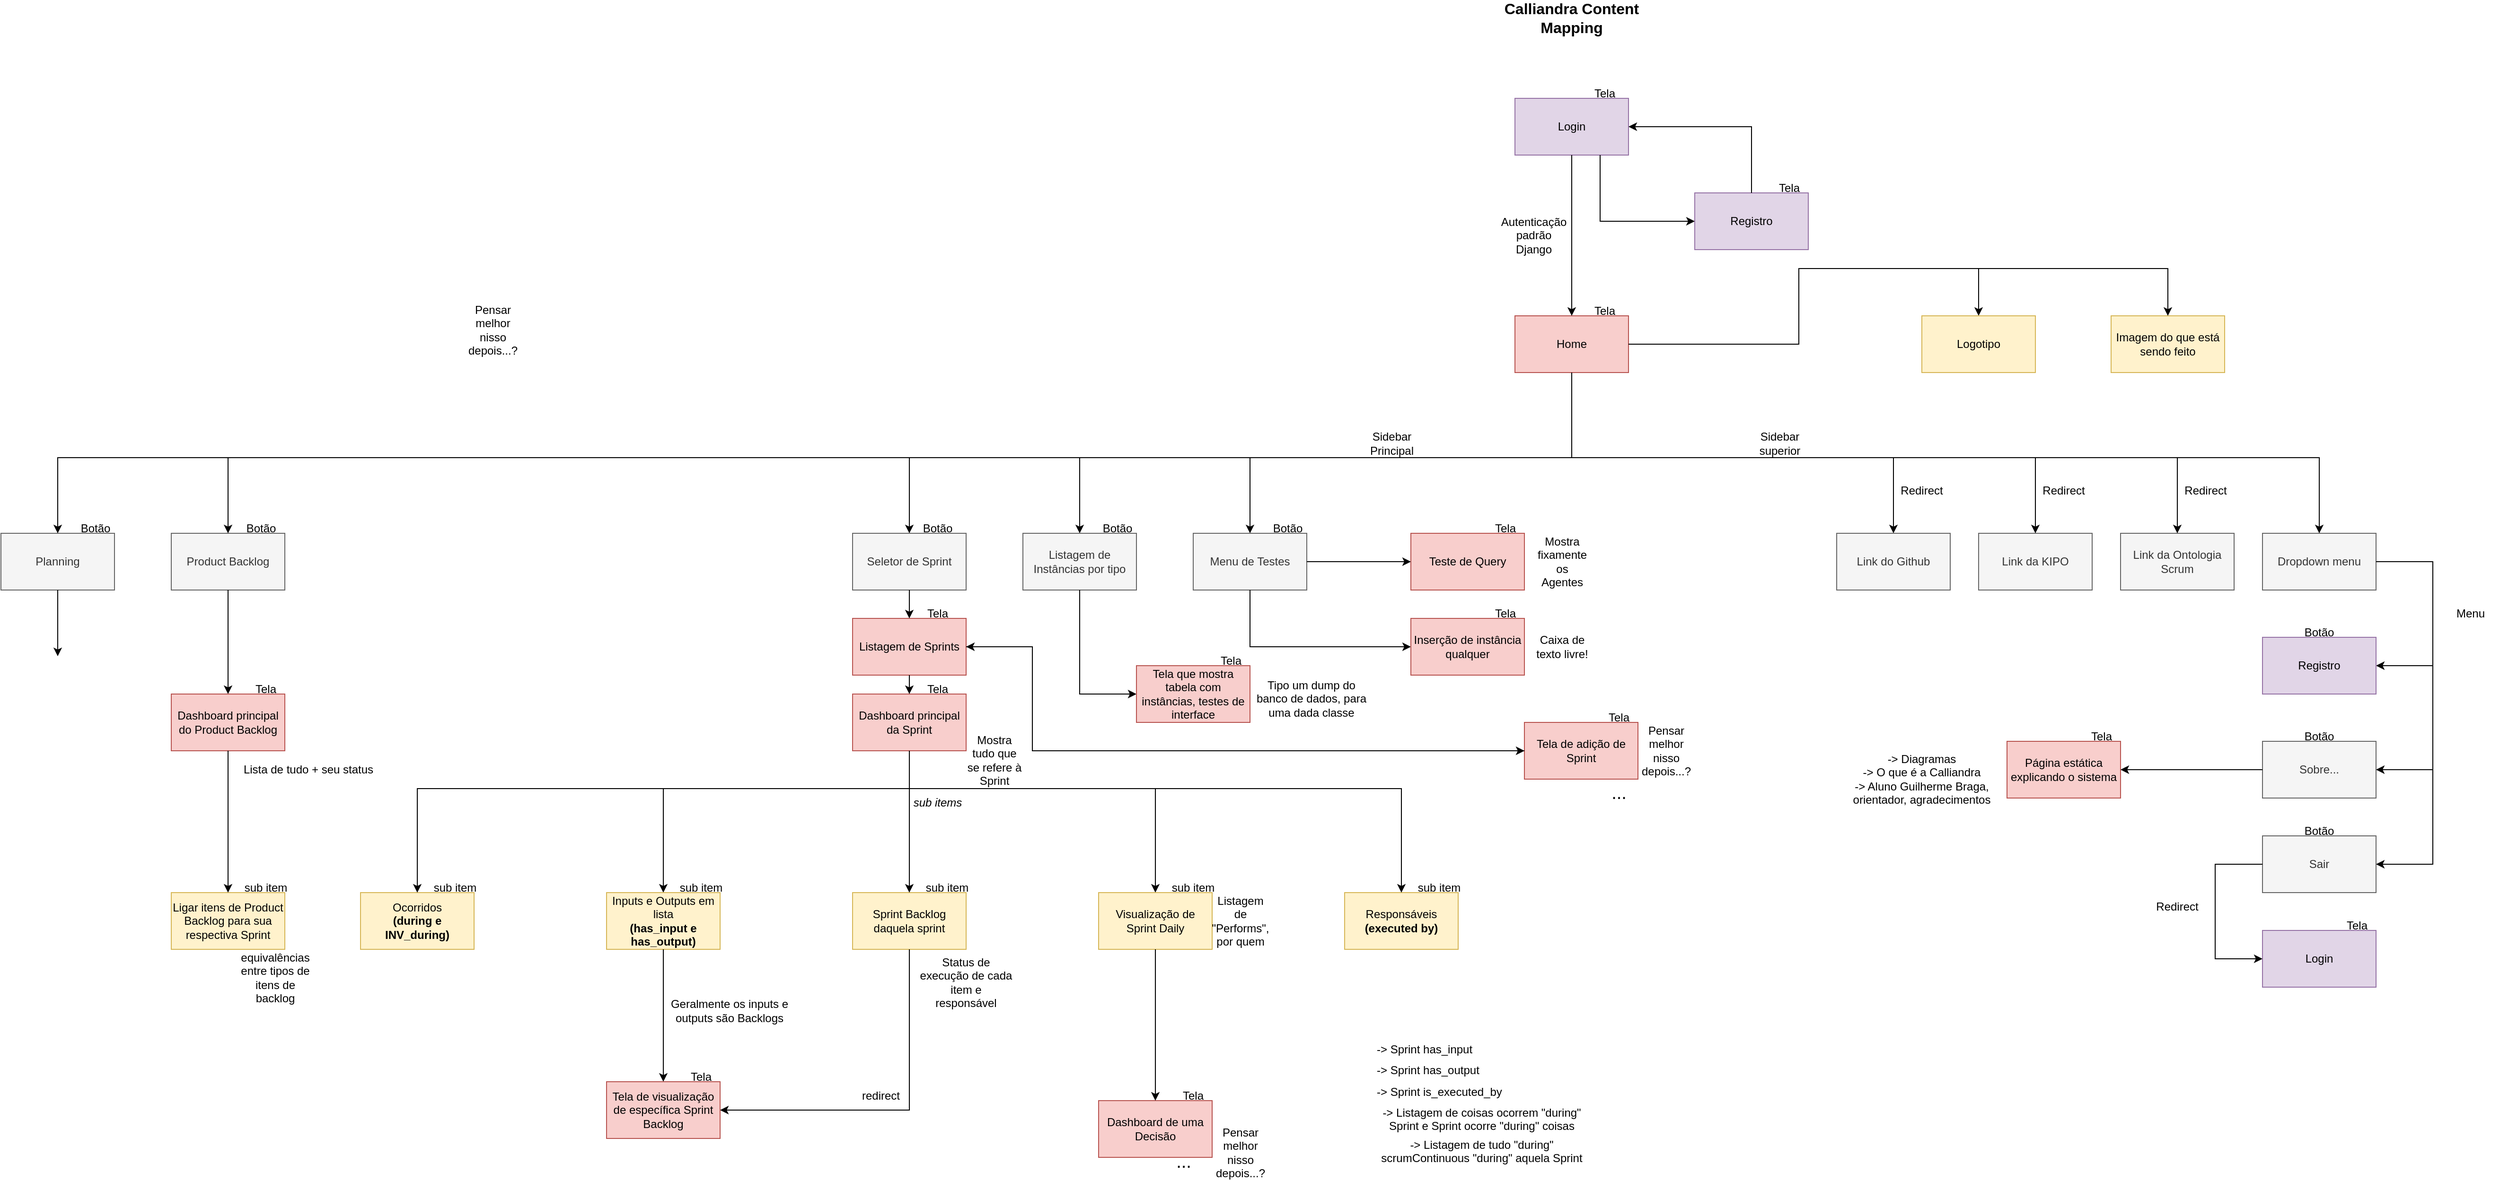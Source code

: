 <mxfile version="19.0.3" type="device"><diagram id="b7dAzLAWhfQxg4Eyz4Rc" name="Page-1"><mxGraphModel dx="3122" dy="865" grid="1" gridSize="10" guides="1" tooltips="1" connect="1" arrows="1" fold="1" page="1" pageScale="1" pageWidth="850" pageHeight="1100" math="0" shadow="0"><root><mxCell id="0"/><mxCell id="1" parent="0"/><mxCell id="BtavQ8YeaMb9K9nqg47P-1" value="Home" style="rounded=0;whiteSpace=wrap;html=1;fillColor=#f8cecc;strokeColor=#b85450;" parent="1" vertex="1"><mxGeometry x="360" y="410" width="120" height="60" as="geometry"/></mxCell><mxCell id="PIFja7N8FGDxPvAs5EFX-1" value="Login" style="rounded=0;whiteSpace=wrap;html=1;fillColor=#e1d5e7;strokeColor=#9673a6;" parent="1" vertex="1"><mxGeometry x="360" y="180" width="120" height="60" as="geometry"/></mxCell><mxCell id="PIFja7N8FGDxPvAs5EFX-2" value="Registro" style="rounded=0;whiteSpace=wrap;html=1;fillColor=#e1d5e7;strokeColor=#9673a6;" parent="1" vertex="1"><mxGeometry x="550" y="280" width="120" height="60" as="geometry"/></mxCell><mxCell id="PIFja7N8FGDxPvAs5EFX-3" value="" style="endArrow=classic;html=1;rounded=0;exitX=0.5;exitY=1;exitDx=0;exitDy=0;entryX=0.5;entryY=0;entryDx=0;entryDy=0;" parent="1" source="PIFja7N8FGDxPvAs5EFX-1" target="BtavQ8YeaMb9K9nqg47P-1" edge="1"><mxGeometry width="50" height="50" relative="1" as="geometry"><mxPoint x="400" y="470" as="sourcePoint"/><mxPoint x="450" y="420" as="targetPoint"/></mxGeometry></mxCell><mxCell id="PIFja7N8FGDxPvAs5EFX-4" value="" style="endArrow=classic;html=1;rounded=0;exitX=0.75;exitY=1;exitDx=0;exitDy=0;entryX=0;entryY=0.5;entryDx=0;entryDy=0;" parent="1" source="PIFja7N8FGDxPvAs5EFX-1" target="PIFja7N8FGDxPvAs5EFX-2" edge="1"><mxGeometry width="50" height="50" relative="1" as="geometry"><mxPoint x="400" y="470" as="sourcePoint"/><mxPoint x="450" y="420" as="targetPoint"/><Array as="points"><mxPoint x="450" y="310"/></Array></mxGeometry></mxCell><mxCell id="PIFja7N8FGDxPvAs5EFX-5" value="" style="endArrow=classic;html=1;rounded=0;entryX=1;entryY=0.5;entryDx=0;entryDy=0;exitX=0.5;exitY=0;exitDx=0;exitDy=0;" parent="1" source="PIFja7N8FGDxPvAs5EFX-2" target="PIFja7N8FGDxPvAs5EFX-1" edge="1"><mxGeometry width="50" height="50" relative="1" as="geometry"><mxPoint x="400" y="470" as="sourcePoint"/><mxPoint x="450" y="420" as="targetPoint"/><Array as="points"><mxPoint x="610" y="210"/></Array></mxGeometry></mxCell><mxCell id="PIFja7N8FGDxPvAs5EFX-6" value="Autenticação padrão Django" style="text;html=1;strokeColor=none;fillColor=none;align=center;verticalAlign=middle;whiteSpace=wrap;rounded=0;" parent="1" vertex="1"><mxGeometry x="350" y="310" width="60" height="30" as="geometry"/></mxCell><mxCell id="PIFja7N8FGDxPvAs5EFX-8" value="" style="endArrow=classic;html=1;rounded=0;exitX=0.5;exitY=1;exitDx=0;exitDy=0;entryX=0.5;entryY=0;entryDx=0;entryDy=0;" parent="1" source="BtavQ8YeaMb9K9nqg47P-1" target="PIFja7N8FGDxPvAs5EFX-14" edge="1"><mxGeometry width="50" height="50" relative="1" as="geometry"><mxPoint x="490" y="460" as="sourcePoint"/><mxPoint x="760" y="630" as="targetPoint"/><Array as="points"><mxPoint x="420" y="560"/><mxPoint x="760" y="560"/></Array></mxGeometry></mxCell><mxCell id="PIFja7N8FGDxPvAs5EFX-9" value="Sidebar superior" style="text;html=1;strokeColor=none;fillColor=none;align=center;verticalAlign=middle;whiteSpace=wrap;rounded=0;" parent="1" vertex="1"><mxGeometry x="610" y="530" width="60" height="30" as="geometry"/></mxCell><mxCell id="PIFja7N8FGDxPvAs5EFX-10" value="" style="endArrow=classic;html=1;rounded=0;exitX=0.5;exitY=1;exitDx=0;exitDy=0;entryX=0.5;entryY=0;entryDx=0;entryDy=0;" parent="1" source="BtavQ8YeaMb9K9nqg47P-1" target="PIFja7N8FGDxPvAs5EFX-13" edge="1"><mxGeometry width="50" height="50" relative="1" as="geometry"><mxPoint x="610" y="430" as="sourcePoint"/><mxPoint x="80" y="630" as="targetPoint"/><Array as="points"><mxPoint x="420" y="560"/><mxPoint x="80" y="560"/></Array></mxGeometry></mxCell><mxCell id="PIFja7N8FGDxPvAs5EFX-12" value="Sidebar Principal" style="text;html=1;strokeColor=none;fillColor=none;align=center;verticalAlign=middle;whiteSpace=wrap;rounded=0;" parent="1" vertex="1"><mxGeometry x="200" y="530" width="60" height="30" as="geometry"/></mxCell><mxCell id="PIFja7N8FGDxPvAs5EFX-13" value="Menu de Testes" style="rounded=0;whiteSpace=wrap;html=1;fillColor=#f5f5f5;fontColor=#333333;strokeColor=#666666;" parent="1" vertex="1"><mxGeometry x="20" y="640" width="120" height="60" as="geometry"/></mxCell><mxCell id="PIFja7N8FGDxPvAs5EFX-14" value="Link do Github" style="rounded=0;whiteSpace=wrap;html=1;fillColor=#f5f5f5;fontColor=#333333;strokeColor=#666666;" parent="1" vertex="1"><mxGeometry x="700" y="640" width="120" height="60" as="geometry"/></mxCell><mxCell id="PIFja7N8FGDxPvAs5EFX-16" value="Link da KIPO" style="rounded=0;whiteSpace=wrap;html=1;fillColor=#f5f5f5;fontColor=#333333;strokeColor=#666666;" parent="1" vertex="1"><mxGeometry x="850" y="640" width="120" height="60" as="geometry"/></mxCell><mxCell id="PIFja7N8FGDxPvAs5EFX-17" value="Link da Ontologia Scrum" style="rounded=0;whiteSpace=wrap;html=1;fillColor=#f5f5f5;fontColor=#333333;strokeColor=#666666;" parent="1" vertex="1"><mxGeometry x="1000" y="640" width="120" height="60" as="geometry"/></mxCell><mxCell id="PIFja7N8FGDxPvAs5EFX-18" value="" style="endArrow=classic;html=1;rounded=0;exitX=0.5;exitY=1;exitDx=0;exitDy=0;entryX=0.5;entryY=0;entryDx=0;entryDy=0;" parent="1" source="BtavQ8YeaMb9K9nqg47P-1" target="PIFja7N8FGDxPvAs5EFX-16" edge="1"><mxGeometry width="50" height="50" relative="1" as="geometry"><mxPoint x="550" y="670" as="sourcePoint"/><mxPoint x="600" y="620" as="targetPoint"/><Array as="points"><mxPoint x="420" y="560"/><mxPoint x="910" y="560"/></Array></mxGeometry></mxCell><mxCell id="PIFja7N8FGDxPvAs5EFX-19" value="" style="endArrow=classic;html=1;rounded=0;exitX=0.5;exitY=1;exitDx=0;exitDy=0;entryX=0.5;entryY=0;entryDx=0;entryDy=0;" parent="1" source="BtavQ8YeaMb9K9nqg47P-1" target="PIFja7N8FGDxPvAs5EFX-17" edge="1"><mxGeometry width="50" height="50" relative="1" as="geometry"><mxPoint x="550" y="670" as="sourcePoint"/><mxPoint x="600" y="620" as="targetPoint"/><Array as="points"><mxPoint x="420" y="560"/><mxPoint x="1060" y="560"/></Array></mxGeometry></mxCell><mxCell id="PIFja7N8FGDxPvAs5EFX-20" value="Dropdown menu" style="rounded=0;whiteSpace=wrap;html=1;fillColor=#f5f5f5;fontColor=#333333;strokeColor=#666666;" parent="1" vertex="1"><mxGeometry x="1150" y="640" width="120" height="60" as="geometry"/></mxCell><mxCell id="PIFja7N8FGDxPvAs5EFX-21" value="" style="endArrow=classic;html=1;rounded=0;exitX=0.5;exitY=1;exitDx=0;exitDy=0;entryX=0.5;entryY=0;entryDx=0;entryDy=0;" parent="1" source="BtavQ8YeaMb9K9nqg47P-1" target="PIFja7N8FGDxPvAs5EFX-20" edge="1"><mxGeometry width="50" height="50" relative="1" as="geometry"><mxPoint x="550" y="670" as="sourcePoint"/><mxPoint x="600" y="620" as="targetPoint"/><Array as="points"><mxPoint x="420" y="560"/><mxPoint x="1210" y="560"/></Array></mxGeometry></mxCell><mxCell id="PIFja7N8FGDxPvAs5EFX-22" value="" style="endArrow=classic;html=1;rounded=0;exitX=1;exitY=0.5;exitDx=0;exitDy=0;entryX=1;entryY=0.5;entryDx=0;entryDy=0;" parent="1" source="PIFja7N8FGDxPvAs5EFX-20" target="PIFja7N8FGDxPvAs5EFX-23" edge="1"><mxGeometry width="50" height="50" relative="1" as="geometry"><mxPoint x="740" y="580" as="sourcePoint"/><mxPoint x="1130" y="760" as="targetPoint"/><Array as="points"><mxPoint x="1330" y="670"/><mxPoint x="1330" y="780"/></Array></mxGeometry></mxCell><mxCell id="PIFja7N8FGDxPvAs5EFX-23" value="Registro" style="rounded=0;whiteSpace=wrap;html=1;fillColor=#e1d5e7;strokeColor=#9673a6;" parent="1" vertex="1"><mxGeometry x="1150" y="750" width="120" height="60" as="geometry"/></mxCell><mxCell id="PIFja7N8FGDxPvAs5EFX-24" value="Sobre..." style="rounded=0;whiteSpace=wrap;html=1;fillColor=#f5f5f5;fontColor=#333333;strokeColor=#666666;" parent="1" vertex="1"><mxGeometry x="1150" y="860" width="120" height="60" as="geometry"/></mxCell><mxCell id="PIFja7N8FGDxPvAs5EFX-25" value="Sair" style="rounded=0;whiteSpace=wrap;html=1;fillColor=#f5f5f5;fontColor=#333333;strokeColor=#666666;" parent="1" vertex="1"><mxGeometry x="1150" y="960" width="120" height="60" as="geometry"/></mxCell><mxCell id="PIFja7N8FGDxPvAs5EFX-26" value="Teste de Query" style="rounded=0;whiteSpace=wrap;html=1;fillColor=#f8cecc;strokeColor=#b85450;" parent="1" vertex="1"><mxGeometry x="250" y="640" width="120" height="60" as="geometry"/></mxCell><mxCell id="PIFja7N8FGDxPvAs5EFX-27" value="" style="endArrow=classic;html=1;rounded=0;exitX=1;exitY=0.5;exitDx=0;exitDy=0;" parent="1" source="PIFja7N8FGDxPvAs5EFX-13" target="PIFja7N8FGDxPvAs5EFX-26" edge="1"><mxGeometry width="50" height="50" relative="1" as="geometry"><mxPoint x="610" y="720" as="sourcePoint"/><mxPoint x="250" y="670" as="targetPoint"/></mxGeometry></mxCell><mxCell id="PIFja7N8FGDxPvAs5EFX-29" value="" style="endArrow=classic;html=1;rounded=0;exitX=0.5;exitY=1;exitDx=0;exitDy=0;" parent="1" source="BtavQ8YeaMb9K9nqg47P-1" target="PIFja7N8FGDxPvAs5EFX-30" edge="1"><mxGeometry width="50" height="50" relative="1" as="geometry"><mxPoint x="-480" y="660" as="sourcePoint"/><mxPoint x="-230" y="550" as="targetPoint"/><Array as="points"><mxPoint x="420" y="560"/><mxPoint x="-100" y="560"/></Array></mxGeometry></mxCell><mxCell id="PIFja7N8FGDxPvAs5EFX-30" value="Listagem de Instâncias por tipo" style="rounded=0;whiteSpace=wrap;html=1;fillColor=#f5f5f5;fontColor=#333333;strokeColor=#666666;" parent="1" vertex="1"><mxGeometry x="-160" y="640" width="120" height="60" as="geometry"/></mxCell><mxCell id="PIFja7N8FGDxPvAs5EFX-31" value="Tipo um dump do banco de dados, para uma dada classe" style="text;html=1;strokeColor=none;fillColor=none;align=center;verticalAlign=middle;whiteSpace=wrap;rounded=0;" parent="1" vertex="1"><mxGeometry x="80" y="790" width="130" height="50" as="geometry"/></mxCell><mxCell id="PIFja7N8FGDxPvAs5EFX-32" value="" style="endArrow=classic;html=1;rounded=0;exitX=0.5;exitY=1;exitDx=0;exitDy=0;entryX=0.5;entryY=0;entryDx=0;entryDy=0;" parent="1" source="BtavQ8YeaMb9K9nqg47P-1" target="PIFja7N8FGDxPvAs5EFX-33" edge="1"><mxGeometry width="50" height="50" relative="1" as="geometry"><mxPoint x="-170" y="480" as="sourcePoint"/><mxPoint x="-310" y="580" as="targetPoint"/><Array as="points"><mxPoint x="420" y="560"/><mxPoint x="-280" y="560"/></Array></mxGeometry></mxCell><mxCell id="PIFja7N8FGDxPvAs5EFX-33" value="Seletor de Sprint" style="rounded=0;whiteSpace=wrap;html=1;fillColor=#f5f5f5;fontColor=#333333;strokeColor=#666666;" parent="1" vertex="1"><mxGeometry x="-340" y="640" width="120" height="60" as="geometry"/></mxCell><mxCell id="PIFja7N8FGDxPvAs5EFX-34" value="Dashboard principal da Sprint" style="rounded=0;whiteSpace=wrap;html=1;fillColor=#f8cecc;strokeColor=#b85450;" parent="1" vertex="1"><mxGeometry x="-340" y="810" width="120" height="60" as="geometry"/></mxCell><mxCell id="PIFja7N8FGDxPvAs5EFX-35" value="Sprint Backlog daquela sprint" style="rounded=0;whiteSpace=wrap;html=1;fillColor=#fff2cc;strokeColor=#d6b656;" parent="1" vertex="1"><mxGeometry x="-340" y="1020" width="120" height="60" as="geometry"/></mxCell><mxCell id="PIFja7N8FGDxPvAs5EFX-37" value="" style="endArrow=classic;html=1;rounded=0;exitX=0.5;exitY=1;exitDx=0;exitDy=0;entryX=0.5;entryY=0;entryDx=0;entryDy=0;" parent="1" source="PIFja7N8FGDxPvAs5EFX-34" target="PIFja7N8FGDxPvAs5EFX-35" edge="1"><mxGeometry width="50" height="50" relative="1" as="geometry"><mxPoint x="190" y="810" as="sourcePoint"/><mxPoint x="240" y="760" as="targetPoint"/></mxGeometry></mxCell><mxCell id="PIFja7N8FGDxPvAs5EFX-38" value="Mostra tudo que se refere à Sprint" style="text;html=1;strokeColor=none;fillColor=none;align=center;verticalAlign=middle;whiteSpace=wrap;rounded=0;" parent="1" vertex="1"><mxGeometry x="-220" y="870" width="60" height="20" as="geometry"/></mxCell><mxCell id="PIFja7N8FGDxPvAs5EFX-39" value="" style="endArrow=classic;html=1;rounded=0;exitX=0.5;exitY=1;exitDx=0;exitDy=0;entryX=0.5;entryY=0;entryDx=0;entryDy=0;" parent="1" source="PIFja7N8FGDxPvAs5EFX-34" target="PIFja7N8FGDxPvAs5EFX-49" edge="1"><mxGeometry width="50" height="50" relative="1" as="geometry"><mxPoint x="190" y="890" as="sourcePoint"/><mxPoint x="-40" y="910" as="targetPoint"/><Array as="points"><mxPoint x="-280" y="910"/><mxPoint x="-20" y="910"/></Array></mxGeometry></mxCell><mxCell id="PIFja7N8FGDxPvAs5EFX-41" value="Product Backlog" style="rounded=0;whiteSpace=wrap;html=1;fillColor=#f5f5f5;fontColor=#333333;strokeColor=#666666;" parent="1" vertex="1"><mxGeometry x="-1060" y="640" width="120" height="60" as="geometry"/></mxCell><mxCell id="PIFja7N8FGDxPvAs5EFX-42" value="" style="endArrow=classic;html=1;rounded=0;exitX=0.5;exitY=1;exitDx=0;exitDy=0;entryX=0.5;entryY=0;entryDx=0;entryDy=0;" parent="1" source="BtavQ8YeaMb9K9nqg47P-1" target="PIFja7N8FGDxPvAs5EFX-41" edge="1"><mxGeometry width="50" height="50" relative="1" as="geometry"><mxPoint x="-90" y="900" as="sourcePoint"/><mxPoint x="-40" y="850" as="targetPoint"/><Array as="points"><mxPoint x="420" y="560"/><mxPoint x="-1000" y="560"/></Array></mxGeometry></mxCell><mxCell id="PIFja7N8FGDxPvAs5EFX-43" value="" style="endArrow=classic;html=1;rounded=0;exitX=0.5;exitY=1;exitDx=0;exitDy=0;entryX=0;entryY=0.5;entryDx=0;entryDy=0;" parent="1" source="PIFja7N8FGDxPvAs5EFX-13" target="PIFja7N8FGDxPvAs5EFX-44" edge="1"><mxGeometry width="50" height="50" relative="1" as="geometry"><mxPoint x="-90" y="900" as="sourcePoint"/><mxPoint x="190" y="760" as="targetPoint"/><Array as="points"><mxPoint x="80" y="760"/></Array></mxGeometry></mxCell><mxCell id="PIFja7N8FGDxPvAs5EFX-44" value="Inserção de instância qualquer" style="rounded=0;whiteSpace=wrap;html=1;fillColor=#f8cecc;strokeColor=#b85450;" parent="1" vertex="1"><mxGeometry x="250" y="730" width="120" height="60" as="geometry"/></mxCell><mxCell id="PIFja7N8FGDxPvAs5EFX-45" value="Caixa de texto livre!" style="text;html=1;strokeColor=none;fillColor=none;align=center;verticalAlign=middle;whiteSpace=wrap;rounded=0;" parent="1" vertex="1"><mxGeometry x="380" y="745" width="60" height="30" as="geometry"/></mxCell><mxCell id="PIFja7N8FGDxPvAs5EFX-47" value="Status de execução de cada item e responsável" style="text;html=1;strokeColor=none;fillColor=none;align=center;verticalAlign=middle;whiteSpace=wrap;rounded=0;" parent="1" vertex="1"><mxGeometry x="-270" y="1100" width="100" height="30" as="geometry"/></mxCell><mxCell id="PIFja7N8FGDxPvAs5EFX-48" value="Planning" style="rounded=0;whiteSpace=wrap;html=1;fillColor=#f5f5f5;fontColor=#333333;strokeColor=#666666;" parent="1" vertex="1"><mxGeometry x="-1240" y="640" width="120" height="60" as="geometry"/></mxCell><mxCell id="PIFja7N8FGDxPvAs5EFX-49" value="Visualização de Sprint Daily" style="rounded=0;whiteSpace=wrap;html=1;fillColor=#fff2cc;strokeColor=#d6b656;" parent="1" vertex="1"><mxGeometry x="-80" y="1020" width="120" height="60" as="geometry"/></mxCell><mxCell id="PIFja7N8FGDxPvAs5EFX-50" value="sub items" style="text;html=1;strokeColor=none;fillColor=none;align=center;verticalAlign=middle;whiteSpace=wrap;rounded=0;fontStyle=2" parent="1" vertex="1"><mxGeometry x="-280" y="910" width="60" height="30" as="geometry"/></mxCell><mxCell id="PIFja7N8FGDxPvAs5EFX-51" value="Listagem de &quot;Performs&quot;, por quem" style="text;html=1;strokeColor=none;fillColor=none;align=center;verticalAlign=middle;whiteSpace=wrap;rounded=0;" parent="1" vertex="1"><mxGeometry x="40" y="1035" width="60" height="30" as="geometry"/></mxCell><mxCell id="PIFja7N8FGDxPvAs5EFX-52" value="Dashboard de uma Decisão" style="rounded=0;whiteSpace=wrap;html=1;fillColor=#f8cecc;strokeColor=#b85450;" parent="1" vertex="1"><mxGeometry x="-80" y="1240" width="120" height="60" as="geometry"/></mxCell><mxCell id="PIFja7N8FGDxPvAs5EFX-53" value="" style="endArrow=classic;html=1;rounded=0;exitX=0.5;exitY=1;exitDx=0;exitDy=0;entryX=0.5;entryY=0;entryDx=0;entryDy=0;" parent="1" source="PIFja7N8FGDxPvAs5EFX-49" target="PIFja7N8FGDxPvAs5EFX-52" edge="1"><mxGeometry width="50" height="50" relative="1" as="geometry"><mxPoint x="-160" y="930" as="sourcePoint"/><mxPoint x="-110" y="880" as="targetPoint"/></mxGeometry></mxCell><mxCell id="PIFja7N8FGDxPvAs5EFX-56" value="Mostra fixamente os Agentes" style="text;html=1;strokeColor=none;fillColor=none;align=center;verticalAlign=middle;whiteSpace=wrap;rounded=0;" parent="1" vertex="1"><mxGeometry x="380" y="655" width="60" height="30" as="geometry"/></mxCell><mxCell id="PIFja7N8FGDxPvAs5EFX-57" value="" style="endArrow=classic;html=1;rounded=0;entryX=1;entryY=0.5;entryDx=0;entryDy=0;exitX=1;exitY=0.5;exitDx=0;exitDy=0;" parent="1" source="PIFja7N8FGDxPvAs5EFX-20" target="PIFja7N8FGDxPvAs5EFX-24" edge="1"><mxGeometry width="50" height="50" relative="1" as="geometry"><mxPoint x="850" y="800" as="sourcePoint"/><mxPoint x="900" y="750" as="targetPoint"/><Array as="points"><mxPoint x="1330" y="670"/><mxPoint x="1330" y="890"/></Array></mxGeometry></mxCell><mxCell id="PIFja7N8FGDxPvAs5EFX-60" value="" style="endArrow=classic;html=1;rounded=0;exitX=1;exitY=0.5;exitDx=0;exitDy=0;entryX=1;entryY=0.5;entryDx=0;entryDy=0;" parent="1" source="PIFja7N8FGDxPvAs5EFX-20" target="PIFja7N8FGDxPvAs5EFX-25" edge="1"><mxGeometry width="50" height="50" relative="1" as="geometry"><mxPoint x="850" y="700" as="sourcePoint"/><mxPoint x="900" y="650" as="targetPoint"/><Array as="points"><mxPoint x="1330" y="670"/><mxPoint x="1330" y="990"/></Array></mxGeometry></mxCell><mxCell id="PIFja7N8FGDxPvAs5EFX-61" value="Login" style="rounded=0;whiteSpace=wrap;html=1;fillColor=#e1d5e7;strokeColor=#9673a6;" parent="1" vertex="1"><mxGeometry x="1150" y="1060" width="120" height="60" as="geometry"/></mxCell><mxCell id="PIFja7N8FGDxPvAs5EFX-62" value="" style="endArrow=classic;html=1;rounded=0;exitX=0;exitY=0.5;exitDx=0;exitDy=0;entryX=0;entryY=0.5;entryDx=0;entryDy=0;" parent="1" source="PIFja7N8FGDxPvAs5EFX-25" target="PIFja7N8FGDxPvAs5EFX-61" edge="1"><mxGeometry width="50" height="50" relative="1" as="geometry"><mxPoint x="850" y="800" as="sourcePoint"/><mxPoint x="900" y="750" as="targetPoint"/><Array as="points"><mxPoint x="1100" y="990"/><mxPoint x="1100" y="1090"/></Array></mxGeometry></mxCell><mxCell id="PIFja7N8FGDxPvAs5EFX-63" value="Página estática explicando o sistema" style="rounded=0;whiteSpace=wrap;html=1;fillColor=#f8cecc;strokeColor=#b85450;" parent="1" vertex="1"><mxGeometry x="880" y="860" width="120" height="60" as="geometry"/></mxCell><mxCell id="PIFja7N8FGDxPvAs5EFX-64" value="" style="endArrow=classic;html=1;rounded=0;exitX=0;exitY=0.5;exitDx=0;exitDy=0;entryX=1;entryY=0.5;entryDx=0;entryDy=0;" parent="1" source="PIFja7N8FGDxPvAs5EFX-24" target="PIFja7N8FGDxPvAs5EFX-63" edge="1"><mxGeometry width="50" height="50" relative="1" as="geometry"><mxPoint x="850" y="800" as="sourcePoint"/><mxPoint x="900" y="750" as="targetPoint"/></mxGeometry></mxCell><mxCell id="PIFja7N8FGDxPvAs5EFX-65" value="-&amp;gt; Diagramas&lt;br&gt;-&amp;gt; O que é a Calliandra&lt;br&gt;-&amp;gt; Aluno Guilherme Braga, orientador, agradecimentos" style="text;html=1;strokeColor=none;fillColor=none;align=center;verticalAlign=middle;whiteSpace=wrap;rounded=0;" parent="1" vertex="1"><mxGeometry x="710" y="840" width="160" height="120" as="geometry"/></mxCell><mxCell id="PIFja7N8FGDxPvAs5EFX-66" value="Redirect" style="text;html=1;strokeColor=none;fillColor=none;align=center;verticalAlign=middle;whiteSpace=wrap;rounded=0;" parent="1" vertex="1"><mxGeometry x="1030" y="1020" width="60" height="30" as="geometry"/></mxCell><mxCell id="PIFja7N8FGDxPvAs5EFX-67" value="Redirect" style="text;html=1;strokeColor=none;fillColor=none;align=center;verticalAlign=middle;whiteSpace=wrap;rounded=0;" parent="1" vertex="1"><mxGeometry x="760" y="580" width="60" height="30" as="geometry"/></mxCell><mxCell id="PIFja7N8FGDxPvAs5EFX-68" value="Redirect" style="text;html=1;strokeColor=none;fillColor=none;align=center;verticalAlign=middle;whiteSpace=wrap;rounded=0;" parent="1" vertex="1"><mxGeometry x="910" y="580" width="60" height="30" as="geometry"/></mxCell><mxCell id="PIFja7N8FGDxPvAs5EFX-69" value="Redirect" style="text;html=1;strokeColor=none;fillColor=none;align=center;verticalAlign=middle;whiteSpace=wrap;rounded=0;" parent="1" vertex="1"><mxGeometry x="1060" y="580" width="60" height="30" as="geometry"/></mxCell><mxCell id="PIFja7N8FGDxPvAs5EFX-70" value="Menu" style="text;html=1;strokeColor=none;fillColor=none;align=center;verticalAlign=middle;whiteSpace=wrap;rounded=0;" parent="1" vertex="1"><mxGeometry x="1340" y="710" width="60" height="30" as="geometry"/></mxCell><mxCell id="PIFja7N8FGDxPvAs5EFX-71" value="Botão" style="text;html=1;strokeColor=none;fillColor=none;align=center;verticalAlign=middle;whiteSpace=wrap;rounded=0;" parent="1" vertex="1"><mxGeometry x="1180" y="730" width="60" height="30" as="geometry"/></mxCell><mxCell id="PIFja7N8FGDxPvAs5EFX-72" value="Botão" style="text;html=1;strokeColor=none;fillColor=none;align=center;verticalAlign=middle;whiteSpace=wrap;rounded=0;" parent="1" vertex="1"><mxGeometry x="1180" y="840" width="60" height="30" as="geometry"/></mxCell><mxCell id="PIFja7N8FGDxPvAs5EFX-73" value="Botão" style="text;html=1;strokeColor=none;fillColor=none;align=center;verticalAlign=middle;whiteSpace=wrap;rounded=0;" parent="1" vertex="1"><mxGeometry x="1180" y="940" width="60" height="30" as="geometry"/></mxCell><mxCell id="PIFja7N8FGDxPvAs5EFX-74" value="Botão" style="text;html=1;strokeColor=none;fillColor=none;align=center;verticalAlign=middle;whiteSpace=wrap;rounded=0;" parent="1" vertex="1"><mxGeometry x="90" y="620" width="60" height="30" as="geometry"/></mxCell><mxCell id="PIFja7N8FGDxPvAs5EFX-75" value="Botão" style="text;html=1;strokeColor=none;fillColor=none;align=center;verticalAlign=middle;whiteSpace=wrap;rounded=0;" parent="1" vertex="1"><mxGeometry x="-90" y="620" width="60" height="30" as="geometry"/></mxCell><mxCell id="PIFja7N8FGDxPvAs5EFX-76" value="Botão" style="text;html=1;strokeColor=none;fillColor=none;align=center;verticalAlign=middle;whiteSpace=wrap;rounded=0;" parent="1" vertex="1"><mxGeometry x="-280" y="620" width="60" height="30" as="geometry"/></mxCell><mxCell id="PIFja7N8FGDxPvAs5EFX-77" value="Botão" style="text;html=1;strokeColor=none;fillColor=none;align=center;verticalAlign=middle;whiteSpace=wrap;rounded=0;" parent="1" vertex="1"><mxGeometry x="-995" y="620" width="60" height="30" as="geometry"/></mxCell><mxCell id="PIFja7N8FGDxPvAs5EFX-78" value="" style="endArrow=classic;html=1;rounded=0;exitX=0.5;exitY=1;exitDx=0;exitDy=0;" parent="1" source="PIFja7N8FGDxPvAs5EFX-30" edge="1"><mxGeometry width="50" height="50" relative="1" as="geometry"><mxPoint x="90" y="650" as="sourcePoint"/><mxPoint x="-40" y="810" as="targetPoint"/><Array as="points"><mxPoint x="-100" y="810"/></Array></mxGeometry></mxCell><mxCell id="PIFja7N8FGDxPvAs5EFX-79" value="Tela que mostra tabela com instâncias, testes de interface" style="rounded=0;whiteSpace=wrap;html=1;fillColor=#f8cecc;strokeColor=#b85450;" parent="1" vertex="1"><mxGeometry x="-40" y="780" width="120" height="60" as="geometry"/></mxCell><mxCell id="PIFja7N8FGDxPvAs5EFX-80" value="Tela" style="text;html=1;strokeColor=none;fillColor=none;align=center;verticalAlign=middle;whiteSpace=wrap;rounded=0;" parent="1" vertex="1"><mxGeometry x="-280" y="790" width="60" height="30" as="geometry"/></mxCell><mxCell id="PIFja7N8FGDxPvAs5EFX-81" value="Tela" style="text;html=1;strokeColor=none;fillColor=none;align=center;verticalAlign=middle;whiteSpace=wrap;rounded=0;" parent="1" vertex="1"><mxGeometry x="30" y="760" width="60" height="30" as="geometry"/></mxCell><mxCell id="PIFja7N8FGDxPvAs5EFX-82" value="Tela" style="text;html=1;strokeColor=none;fillColor=none;align=center;verticalAlign=middle;whiteSpace=wrap;rounded=0;" parent="1" vertex="1"><mxGeometry x="320" y="710" width="60" height="30" as="geometry"/></mxCell><mxCell id="PIFja7N8FGDxPvAs5EFX-83" value="Tela" style="text;html=1;strokeColor=none;fillColor=none;align=center;verticalAlign=middle;whiteSpace=wrap;rounded=0;" parent="1" vertex="1"><mxGeometry x="320" y="620" width="60" height="30" as="geometry"/></mxCell><mxCell id="PIFja7N8FGDxPvAs5EFX-84" value="" style="endArrow=classic;html=1;rounded=0;exitX=0.5;exitY=1;exitDx=0;exitDy=0;entryX=0.5;entryY=0;entryDx=0;entryDy=0;" parent="1" source="BtavQ8YeaMb9K9nqg47P-1" target="PIFja7N8FGDxPvAs5EFX-48" edge="1"><mxGeometry width="50" height="50" relative="1" as="geometry"><mxPoint x="-180" y="840" as="sourcePoint"/><mxPoint x="-130" y="790" as="targetPoint"/><Array as="points"><mxPoint x="420" y="560"/><mxPoint x="-640" y="560"/><mxPoint x="-1180" y="560"/></Array></mxGeometry></mxCell><mxCell id="PIFja7N8FGDxPvAs5EFX-85" value="Botão" style="text;html=1;strokeColor=none;fillColor=none;align=center;verticalAlign=middle;whiteSpace=wrap;rounded=0;" parent="1" vertex="1"><mxGeometry x="-1170" y="620" width="60" height="30" as="geometry"/></mxCell><mxCell id="PIFja7N8FGDxPvAs5EFX-86" value="&lt;br&gt;&lt;br&gt;&lt;br&gt;&lt;table data-tagsearch-path=&quot;kipo_playground/views.py&quot; data-tagsearch-lang=&quot;Python&quot; data-paste-markdown-skip=&quot;&quot; data-tab-size=&quot;8&quot; class=&quot;highlight tab-size js-file-line-container js-code-nav-container js-tagsearch-file js-search-container&quot; data-hpc=&quot;&quot;&gt;&lt;tbody&gt;&lt;tr&gt;&lt;td class=&quot;blob-code blob-code-inner js-file-line&quot; id=&quot;LC18&quot;&gt;&lt;span class=&quot;pl-c&quot;&gt;-&amp;gt; Sprint has_input&lt;/span&gt;&lt;/td&gt;        &lt;/tr&gt;        &lt;tr&gt;          &lt;/tr&gt;&lt;/tbody&gt;&lt;/table&gt;&lt;table data-tagsearch-path=&quot;kipo_playground/views.py&quot; data-tagsearch-lang=&quot;Python&quot; data-paste-markdown-skip=&quot;&quot; data-tab-size=&quot;8&quot; class=&quot;highlight tab-size js-file-line-container js-code-nav-container js-tagsearch-file js-search-container&quot; data-hpc=&quot;&quot;&gt;&lt;tbody&gt;&lt;tr&gt;&lt;td class=&quot;blob-code blob-code-inner js-file-line&quot; id=&quot;LC19&quot;&gt;&lt;span class=&quot;pl-c&quot;&gt;-&amp;gt; Sprint has_output&lt;/span&gt;&lt;/td&gt;        &lt;/tr&gt;        &lt;tr&gt;          &lt;/tr&gt;&lt;/tbody&gt;&lt;/table&gt;&lt;table data-tagsearch-path=&quot;kipo_playground/views.py&quot; data-tagsearch-lang=&quot;Python&quot; data-paste-markdown-skip=&quot;&quot; data-tab-size=&quot;8&quot; class=&quot;highlight tab-size js-file-line-container js-code-nav-container js-tagsearch-file js-search-container&quot; data-hpc=&quot;&quot;&gt;&lt;tbody&gt;&lt;tr&gt;&lt;td class=&quot;blob-code blob-code-inner js-file-line&quot; id=&quot;LC20&quot;&gt;&lt;span class=&quot;pl-c&quot;&gt;-&amp;gt; Sprint is_executed_by&lt;/span&gt;&lt;/td&gt;        &lt;/tr&gt;        &lt;tr&gt;          &lt;/tr&gt;&lt;/tbody&gt;&lt;/table&gt;&lt;table data-tagsearch-path=&quot;kipo_playground/views.py&quot; data-tagsearch-lang=&quot;Python&quot; data-paste-markdown-skip=&quot;&quot; data-tab-size=&quot;8&quot; class=&quot;highlight tab-size js-file-line-container js-code-nav-container js-tagsearch-file js-search-container&quot; data-hpc=&quot;&quot;&gt;&lt;tbody&gt;&lt;tr&gt;&lt;td class=&quot;blob-code blob-code-inner js-file-line&quot; id=&quot;LC21&quot;&gt;&lt;span class=&quot;pl-c&quot;&gt;-&amp;gt; Listagem de coisas ocorrem &quot;during&quot; Sprint e Sprint ocorre &quot;during&quot; coisas&lt;/span&gt;&lt;/td&gt;        &lt;/tr&gt;        &lt;tr&gt;          &lt;/tr&gt;&lt;/tbody&gt;&lt;/table&gt;-&amp;gt; Listagem de tudo &quot;during&quot; scrumContinuous &quot;during&quot; aquela Sprint" style="text;html=1;strokeColor=none;fillColor=none;align=center;verticalAlign=middle;whiteSpace=wrap;rounded=0;" parent="1" vertex="1"><mxGeometry x="210" y="1170" width="230" height="100" as="geometry"/></mxCell><mxCell id="PIFja7N8FGDxPvAs5EFX-87" value="" style="endArrow=classic;html=1;rounded=0;exitX=0.5;exitY=1;exitDx=0;exitDy=0;entryX=0.5;entryY=0;entryDx=0;entryDy=0;" parent="1" source="PIFja7N8FGDxPvAs5EFX-41" target="PIFja7N8FGDxPvAs5EFX-88" edge="1"><mxGeometry width="50" height="50" relative="1" as="geometry"><mxPoint x="-720" y="730" as="sourcePoint"/><mxPoint x="-1080" y="760" as="targetPoint"/></mxGeometry></mxCell><mxCell id="PIFja7N8FGDxPvAs5EFX-88" value="Dashboard principal do Product Backlog" style="rounded=0;whiteSpace=wrap;html=1;fillColor=#f8cecc;strokeColor=#b85450;" parent="1" vertex="1"><mxGeometry x="-1060" y="810" width="120" height="60" as="geometry"/></mxCell><mxCell id="PIFja7N8FGDxPvAs5EFX-89" value="Tela" style="text;html=1;strokeColor=none;fillColor=none;align=center;verticalAlign=middle;whiteSpace=wrap;rounded=0;" parent="1" vertex="1"><mxGeometry x="-990" y="790" width="60" height="30" as="geometry"/></mxCell><mxCell id="PIFja7N8FGDxPvAs5EFX-90" value="Lista de tudo + seu status" style="text;html=1;strokeColor=none;fillColor=none;align=center;verticalAlign=middle;whiteSpace=wrap;rounded=0;" parent="1" vertex="1"><mxGeometry x="-995" y="875" width="160" height="30" as="geometry"/></mxCell><mxCell id="PIFja7N8FGDxPvAs5EFX-93" value="Tela" style="text;html=1;strokeColor=none;fillColor=none;align=center;verticalAlign=middle;whiteSpace=wrap;rounded=0;" parent="1" vertex="1"><mxGeometry x="-10" y="1220" width="60" height="30" as="geometry"/></mxCell><mxCell id="PIFja7N8FGDxPvAs5EFX-94" value="Tela" style="text;html=1;strokeColor=none;fillColor=none;align=center;verticalAlign=middle;whiteSpace=wrap;rounded=0;" parent="1" vertex="1"><mxGeometry x="425" y="390" width="60" height="30" as="geometry"/></mxCell><mxCell id="PIFja7N8FGDxPvAs5EFX-95" value="Tela" style="text;html=1;strokeColor=none;fillColor=none;align=center;verticalAlign=middle;whiteSpace=wrap;rounded=0;" parent="1" vertex="1"><mxGeometry x="425" y="160" width="60" height="30" as="geometry"/></mxCell><mxCell id="PIFja7N8FGDxPvAs5EFX-96" value="Tela" style="text;html=1;strokeColor=none;fillColor=none;align=center;verticalAlign=middle;whiteSpace=wrap;rounded=0;" parent="1" vertex="1"><mxGeometry x="620" y="260" width="60" height="30" as="geometry"/></mxCell><mxCell id="lV1T1ohZb5H71mgT3DMP-1" value="Calliandra Content Mapping" style="text;html=1;strokeColor=none;fillColor=none;align=center;verticalAlign=middle;whiteSpace=wrap;rounded=0;fontStyle=1;fontSize=16;" parent="1" vertex="1"><mxGeometry x="340" y="80" width="160" height="30" as="geometry"/></mxCell><mxCell id="NH2UtcRLhSdabRVYNXm6-1" value="" style="endArrow=classic;html=1;rounded=0;exitX=0.5;exitY=1;exitDx=0;exitDy=0;entryX=0.5;entryY=0;entryDx=0;entryDy=0;" parent="1" source="PIFja7N8FGDxPvAs5EFX-34" target="NH2UtcRLhSdabRVYNXm6-2" edge="1"><mxGeometry width="50" height="50" relative="1" as="geometry"><mxPoint x="-130" y="850" as="sourcePoint"/><mxPoint x="-550" y="960" as="targetPoint"/><Array as="points"><mxPoint x="-280" y="910"/><mxPoint x="-540" y="910"/></Array></mxGeometry></mxCell><mxCell id="NH2UtcRLhSdabRVYNXm6-2" value="Inputs e Outputs em lista&lt;br&gt;&lt;b&gt;(has_input e has_output)&lt;/b&gt;" style="rounded=0;whiteSpace=wrap;html=1;fillColor=#fff2cc;strokeColor=#d6b656;" parent="1" vertex="1"><mxGeometry x="-600" y="1020" width="120" height="60" as="geometry"/></mxCell><mxCell id="NH2UtcRLhSdabRVYNXm6-3" value="Responsáveis&lt;br&gt;&lt;b&gt;(executed by)&lt;/b&gt;" style="rounded=0;whiteSpace=wrap;html=1;fillColor=#fff2cc;strokeColor=#d6b656;" parent="1" vertex="1"><mxGeometry x="180" y="1020" width="120" height="60" as="geometry"/></mxCell><mxCell id="NH2UtcRLhSdabRVYNXm6-4" value="" style="endArrow=classic;html=1;rounded=0;exitX=0.5;exitY=1;exitDx=0;exitDy=0;entryX=0.5;entryY=0;entryDx=0;entryDy=0;" parent="1" source="PIFja7N8FGDxPvAs5EFX-34" target="NH2UtcRLhSdabRVYNXm6-3" edge="1"><mxGeometry width="50" height="50" relative="1" as="geometry"><mxPoint x="-120" y="950" as="sourcePoint"/><mxPoint x="-70" y="900" as="targetPoint"/><Array as="points"><mxPoint x="-280" y="910"/><mxPoint x="240" y="910"/></Array></mxGeometry></mxCell><mxCell id="NH2UtcRLhSdabRVYNXm6-5" value="Ocorridos&lt;br&gt;&lt;b&gt;(during e INV_during)&lt;/b&gt;" style="rounded=0;whiteSpace=wrap;html=1;fillColor=#fff2cc;strokeColor=#d6b656;" parent="1" vertex="1"><mxGeometry x="-860" y="1020" width="120" height="60" as="geometry"/></mxCell><mxCell id="NH2UtcRLhSdabRVYNXm6-6" value="" style="endArrow=classic;html=1;rounded=0;exitX=0.5;exitY=1;exitDx=0;exitDy=0;entryX=0.5;entryY=0;entryDx=0;entryDy=0;" parent="1" source="PIFja7N8FGDxPvAs5EFX-34" target="NH2UtcRLhSdabRVYNXm6-5" edge="1"><mxGeometry width="50" height="50" relative="1" as="geometry"><mxPoint x="-350" y="960" as="sourcePoint"/><mxPoint x="-300" y="910" as="targetPoint"/><Array as="points"><mxPoint x="-280" y="910"/><mxPoint x="-800" y="910"/></Array></mxGeometry></mxCell><mxCell id="NH2UtcRLhSdabRVYNXm6-7" value="" style="endArrow=classic;html=1;rounded=0;exitX=0.5;exitY=1;exitDx=0;exitDy=0;" parent="1" source="NH2UtcRLhSdabRVYNXm6-2" edge="1"><mxGeometry width="50" height="50" relative="1" as="geometry"><mxPoint x="-180" y="950" as="sourcePoint"/><mxPoint x="-540" y="1220" as="targetPoint"/></mxGeometry></mxCell><mxCell id="NH2UtcRLhSdabRVYNXm6-9" value="Geralmente os inputs e outputs são Backlogs" style="text;html=1;strokeColor=none;fillColor=none;align=center;verticalAlign=middle;whiteSpace=wrap;rounded=0;" parent="1" vertex="1"><mxGeometry x="-545" y="1130" width="150" height="30" as="geometry"/></mxCell><mxCell id="NH2UtcRLhSdabRVYNXm6-11" value="" style="endArrow=classic;html=1;rounded=0;exitX=0.5;exitY=1;exitDx=0;exitDy=0;" parent="1" source="PIFja7N8FGDxPvAs5EFX-48" edge="1"><mxGeometry width="50" height="50" relative="1" as="geometry"><mxPoint x="-1020" y="850" as="sourcePoint"/><mxPoint x="-1180" y="770" as="targetPoint"/></mxGeometry></mxCell><mxCell id="NH2UtcRLhSdabRVYNXm6-12" value="Pensar melhor nisso depois...?" style="text;html=1;strokeColor=none;fillColor=none;align=center;verticalAlign=middle;whiteSpace=wrap;rounded=0;" parent="1" vertex="1"><mxGeometry x="-750" y="410" width="60" height="30" as="geometry"/></mxCell><mxCell id="NH2UtcRLhSdabRVYNXm6-13" value="Listagem de Sprints" style="rounded=0;whiteSpace=wrap;html=1;fillColor=#f8cecc;strokeColor=#b85450;" parent="1" vertex="1"><mxGeometry x="-340" y="730" width="120" height="60" as="geometry"/></mxCell><mxCell id="NH2UtcRLhSdabRVYNXm6-14" value="Tela" style="text;html=1;strokeColor=none;fillColor=none;align=center;verticalAlign=middle;whiteSpace=wrap;rounded=0;" parent="1" vertex="1"><mxGeometry x="-280" y="710" width="60" height="30" as="geometry"/></mxCell><mxCell id="NH2UtcRLhSdabRVYNXm6-15" value="" style="endArrow=classic;html=1;rounded=0;exitX=0.5;exitY=1;exitDx=0;exitDy=0;entryX=0.5;entryY=0;entryDx=0;entryDy=0;" parent="1" source="PIFja7N8FGDxPvAs5EFX-33" target="NH2UtcRLhSdabRVYNXm6-13" edge="1"><mxGeometry width="50" height="50" relative="1" as="geometry"><mxPoint x="-190" y="930" as="sourcePoint"/><mxPoint x="-310" y="720" as="targetPoint"/></mxGeometry></mxCell><mxCell id="NH2UtcRLhSdabRVYNXm6-16" value="" style="endArrow=classic;html=1;rounded=0;entryX=0.5;entryY=0;entryDx=0;entryDy=0;exitX=0.5;exitY=1;exitDx=0;exitDy=0;" parent="1" source="NH2UtcRLhSdabRVYNXm6-13" target="PIFja7N8FGDxPvAs5EFX-34" edge="1"><mxGeometry width="50" height="50" relative="1" as="geometry"><mxPoint x="-190" y="930" as="sourcePoint"/><mxPoint x="-140" y="880" as="targetPoint"/></mxGeometry></mxCell><mxCell id="NH2UtcRLhSdabRVYNXm6-17" value="" style="endArrow=classic;html=1;rounded=0;exitX=1;exitY=0.5;exitDx=0;exitDy=0;" parent="1" source="NH2UtcRLhSdabRVYNXm6-13" edge="1"><mxGeometry width="50" height="50" relative="1" as="geometry"><mxPoint x="-170" y="1020" as="sourcePoint"/><mxPoint x="370" y="870" as="targetPoint"/><Array as="points"><mxPoint x="-150" y="760"/><mxPoint x="-150" y="870"/></Array></mxGeometry></mxCell><mxCell id="NH2UtcRLhSdabRVYNXm6-18" value="Tela de adição de Sprint" style="rounded=0;whiteSpace=wrap;html=1;fillColor=#f8cecc;strokeColor=#b85450;" parent="1" vertex="1"><mxGeometry x="370" y="840" width="120" height="60" as="geometry"/></mxCell><mxCell id="NH2UtcRLhSdabRVYNXm6-19" value="Tela" style="text;html=1;strokeColor=none;fillColor=none;align=center;verticalAlign=middle;whiteSpace=wrap;rounded=0;" parent="1" vertex="1"><mxGeometry x="440" y="820" width="60" height="30" as="geometry"/></mxCell><mxCell id="NH2UtcRLhSdabRVYNXm6-20" value="" style="endArrow=classic;html=1;rounded=0;entryX=1;entryY=0.5;entryDx=0;entryDy=0;exitX=0;exitY=0.5;exitDx=0;exitDy=0;" parent="1" source="NH2UtcRLhSdabRVYNXm6-18" target="NH2UtcRLhSdabRVYNXm6-13" edge="1"><mxGeometry width="50" height="50" relative="1" as="geometry"><mxPoint x="-170" y="1020" as="sourcePoint"/><mxPoint x="-120" y="970" as="targetPoint"/><Array as="points"><mxPoint x="-150" y="870"/><mxPoint x="-150" y="760"/></Array></mxGeometry></mxCell><mxCell id="NH2UtcRLhSdabRVYNXm6-21" value="&lt;font style=&quot;font-size: 19px;&quot;&gt;...&lt;/font&gt;" style="text;html=1;strokeColor=none;fillColor=none;align=center;verticalAlign=middle;whiteSpace=wrap;rounded=0;" parent="1" vertex="1"><mxGeometry x="440" y="900" width="60" height="30" as="geometry"/></mxCell><mxCell id="NH2UtcRLhSdabRVYNXm6-22" value="Pensar melhor nisso depois...?" style="text;html=1;strokeColor=none;fillColor=none;align=center;verticalAlign=middle;whiteSpace=wrap;rounded=0;" parent="1" vertex="1"><mxGeometry x="490" y="855" width="60" height="30" as="geometry"/></mxCell><mxCell id="NH2UtcRLhSdabRVYNXm6-23" value="Tela de visualização de específica Sprint Backlog" style="rounded=0;whiteSpace=wrap;html=1;fontSize=12;fillColor=#f8cecc;strokeColor=#b85450;" parent="1" vertex="1"><mxGeometry x="-600" y="1220" width="120" height="60" as="geometry"/></mxCell><mxCell id="NH2UtcRLhSdabRVYNXm6-24" value="" style="endArrow=classic;html=1;rounded=0;fontSize=12;exitX=0.5;exitY=1;exitDx=0;exitDy=0;entryX=1;entryY=0.5;entryDx=0;entryDy=0;" parent="1" source="PIFja7N8FGDxPvAs5EFX-35" target="NH2UtcRLhSdabRVYNXm6-23" edge="1"><mxGeometry width="50" height="50" relative="1" as="geometry"><mxPoint x="-440" y="1080" as="sourcePoint"/><mxPoint x="-390" y="1030" as="targetPoint"/><Array as="points"><mxPoint x="-280" y="1250"/></Array></mxGeometry></mxCell><mxCell id="NH2UtcRLhSdabRVYNXm6-25" value="redirect" style="text;html=1;strokeColor=none;fillColor=none;align=center;verticalAlign=middle;whiteSpace=wrap;rounded=0;fontSize=12;" parent="1" vertex="1"><mxGeometry x="-340" y="1220" width="60" height="30" as="geometry"/></mxCell><mxCell id="NH2UtcRLhSdabRVYNXm6-26" value="Tela" style="text;html=1;strokeColor=none;fillColor=none;align=center;verticalAlign=middle;whiteSpace=wrap;rounded=0;" parent="1" vertex="1"><mxGeometry x="-530" y="1200" width="60" height="30" as="geometry"/></mxCell><mxCell id="NH2UtcRLhSdabRVYNXm6-27" value="sub item" style="text;html=1;strokeColor=none;fillColor=none;align=center;verticalAlign=middle;whiteSpace=wrap;rounded=0;fontSize=12;" parent="1" vertex="1"><mxGeometry x="-790" y="1000" width="60" height="30" as="geometry"/></mxCell><mxCell id="NH2UtcRLhSdabRVYNXm6-28" value="sub item" style="text;html=1;strokeColor=none;fillColor=none;align=center;verticalAlign=middle;whiteSpace=wrap;rounded=0;fontSize=12;" parent="1" vertex="1"><mxGeometry x="-530" y="1000" width="60" height="30" as="geometry"/></mxCell><mxCell id="NH2UtcRLhSdabRVYNXm6-29" value="sub item" style="text;html=1;strokeColor=none;fillColor=none;align=center;verticalAlign=middle;whiteSpace=wrap;rounded=0;fontSize=12;" parent="1" vertex="1"><mxGeometry x="-270" y="1000" width="60" height="30" as="geometry"/></mxCell><mxCell id="NH2UtcRLhSdabRVYNXm6-30" value="sub item" style="text;html=1;strokeColor=none;fillColor=none;align=center;verticalAlign=middle;whiteSpace=wrap;rounded=0;fontSize=12;" parent="1" vertex="1"><mxGeometry x="-10" y="1000" width="60" height="30" as="geometry"/></mxCell><mxCell id="NH2UtcRLhSdabRVYNXm6-31" value="sub item" style="text;html=1;strokeColor=none;fillColor=none;align=center;verticalAlign=middle;whiteSpace=wrap;rounded=0;fontSize=12;" parent="1" vertex="1"><mxGeometry x="250" y="1000" width="60" height="30" as="geometry"/></mxCell><mxCell id="NH2UtcRLhSdabRVYNXm6-32" value="" style="endArrow=classic;html=1;rounded=0;fontSize=12;exitX=1;exitY=0.5;exitDx=0;exitDy=0;entryX=0.5;entryY=0;entryDx=0;entryDy=0;" parent="1" source="BtavQ8YeaMb9K9nqg47P-1" target="NH2UtcRLhSdabRVYNXm6-33" edge="1"><mxGeometry width="50" height="50" relative="1" as="geometry"><mxPoint x="420" y="400" as="sourcePoint"/><mxPoint x="840" y="360" as="targetPoint"/><Array as="points"><mxPoint x="660" y="440"/><mxPoint x="660" y="360"/><mxPoint x="850" y="360"/></Array></mxGeometry></mxCell><mxCell id="NH2UtcRLhSdabRVYNXm6-33" value="Logotipo" style="rounded=0;whiteSpace=wrap;html=1;fontSize=12;fillColor=#fff2cc;strokeColor=#d6b656;" parent="1" vertex="1"><mxGeometry x="790" y="410" width="120" height="60" as="geometry"/></mxCell><mxCell id="NH2UtcRLhSdabRVYNXm6-34" value="Imagem do que está sendo feito" style="rounded=0;whiteSpace=wrap;html=1;fontSize=12;fillColor=#fff2cc;strokeColor=#d6b656;" parent="1" vertex="1"><mxGeometry x="990" y="410" width="120" height="60" as="geometry"/></mxCell><mxCell id="NH2UtcRLhSdabRVYNXm6-35" value="" style="endArrow=classic;html=1;rounded=0;fontSize=12;exitX=1;exitY=0.5;exitDx=0;exitDy=0;entryX=0.5;entryY=0;entryDx=0;entryDy=0;" parent="1" source="BtavQ8YeaMb9K9nqg47P-1" target="NH2UtcRLhSdabRVYNXm6-34" edge="1"><mxGeometry width="50" height="50" relative="1" as="geometry"><mxPoint x="530" y="260" as="sourcePoint"/><mxPoint x="580" y="210" as="targetPoint"/><Array as="points"><mxPoint x="660" y="440"/><mxPoint x="660" y="360"/><mxPoint x="1050" y="360"/></Array></mxGeometry></mxCell><mxCell id="NH2UtcRLhSdabRVYNXm6-36" value="Tela" style="text;html=1;strokeColor=none;fillColor=none;align=center;verticalAlign=middle;whiteSpace=wrap;rounded=0;" parent="1" vertex="1"><mxGeometry x="950" y="840" width="60" height="30" as="geometry"/></mxCell><mxCell id="NH2UtcRLhSdabRVYNXm6-37" value="Tela" style="text;html=1;strokeColor=none;fillColor=none;align=center;verticalAlign=middle;whiteSpace=wrap;rounded=0;" parent="1" vertex="1"><mxGeometry x="1220" y="1040" width="60" height="30" as="geometry"/></mxCell><mxCell id="NH2UtcRLhSdabRVYNXm6-38" value="Pensar melhor nisso depois...?" style="text;html=1;strokeColor=none;fillColor=none;align=center;verticalAlign=middle;whiteSpace=wrap;rounded=0;" parent="1" vertex="1"><mxGeometry x="40" y="1280" width="60" height="30" as="geometry"/></mxCell><mxCell id="NH2UtcRLhSdabRVYNXm6-39" value="&lt;font style=&quot;font-size: 19px;&quot;&gt;...&lt;/font&gt;" style="text;html=1;strokeColor=none;fillColor=none;align=center;verticalAlign=middle;whiteSpace=wrap;rounded=0;" parent="1" vertex="1"><mxGeometry x="-20" y="1290" width="60" height="30" as="geometry"/></mxCell><mxCell id="yBKKBSrrMQhXJcaInpGy-1" value="Ligar itens de Product Backlog para sua respectiva Sprint" style="rounded=0;whiteSpace=wrap;html=1;fillColor=#fff2cc;strokeColor=#d6b656;" vertex="1" parent="1"><mxGeometry x="-1060" y="1020" width="120" height="60" as="geometry"/></mxCell><mxCell id="yBKKBSrrMQhXJcaInpGy-2" value="" style="endArrow=classic;html=1;rounded=0;exitX=0.5;exitY=1;exitDx=0;exitDy=0;entryX=0.5;entryY=0;entryDx=0;entryDy=0;" edge="1" parent="1" source="PIFja7N8FGDxPvAs5EFX-88" target="yBKKBSrrMQhXJcaInpGy-1"><mxGeometry width="50" height="50" relative="1" as="geometry"><mxPoint x="-900" y="880" as="sourcePoint"/><mxPoint x="-850" y="830" as="targetPoint"/></mxGeometry></mxCell><mxCell id="yBKKBSrrMQhXJcaInpGy-3" value="sub item" style="text;html=1;strokeColor=none;fillColor=none;align=center;verticalAlign=middle;whiteSpace=wrap;rounded=0;fontSize=12;" vertex="1" parent="1"><mxGeometry x="-990" y="1000" width="60" height="30" as="geometry"/></mxCell><mxCell id="yBKKBSrrMQhXJcaInpGy-4" value="equivalências entre tipos de itens de backlog" style="text;html=1;strokeColor=none;fillColor=none;align=center;verticalAlign=middle;whiteSpace=wrap;rounded=0;" vertex="1" parent="1"><mxGeometry x="-990" y="1080" width="80" height="60" as="geometry"/></mxCell></root></mxGraphModel></diagram></mxfile>